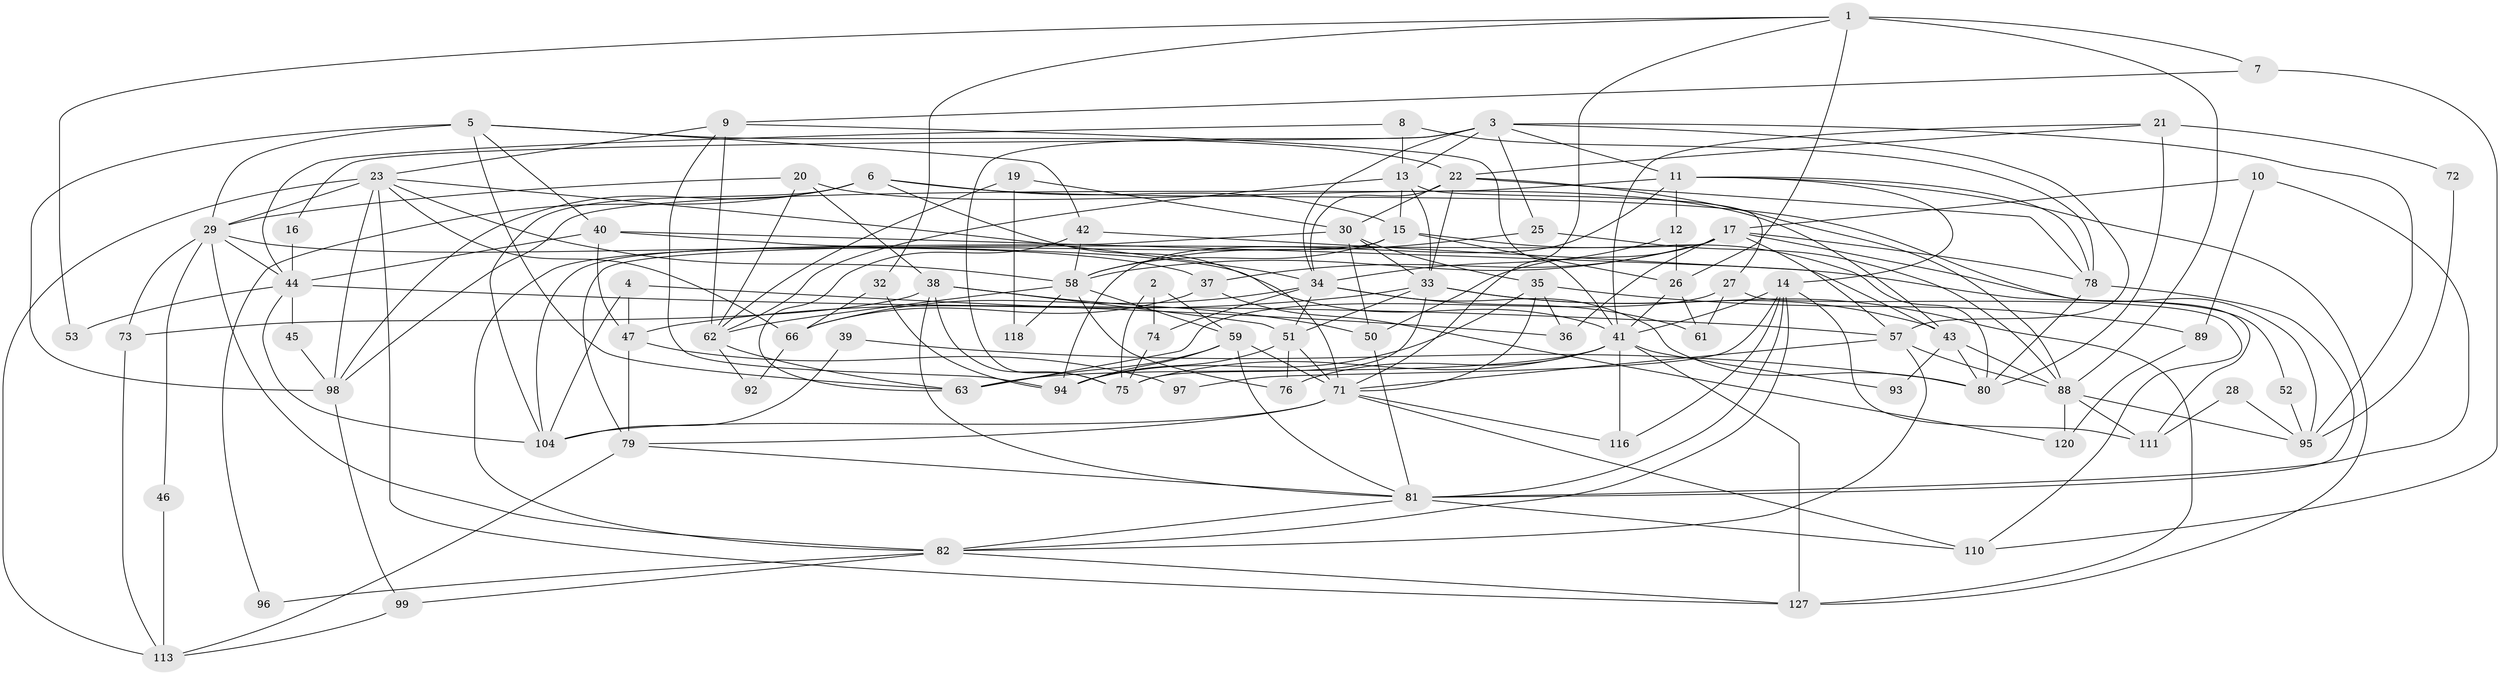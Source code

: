 // original degree distribution, {5: 0.16535433070866143, 3: 0.2283464566929134, 7: 0.03937007874015748, 2: 0.16535433070866143, 4: 0.2992125984251969, 6: 0.07874015748031496, 8: 0.007874015748031496, 10: 0.007874015748031496, 9: 0.007874015748031496}
// Generated by graph-tools (version 1.1) at 2025/11/02/27/25 16:11:18]
// undirected, 84 vertices, 206 edges
graph export_dot {
graph [start="1"]
  node [color=gray90,style=filled];
  1 [super="+49"];
  2;
  3 [super="+100"];
  4;
  5 [super="+70"];
  6 [super="+18"];
  7;
  8;
  9 [super="+56"];
  10;
  11 [super="+48"];
  12;
  13 [super="+54"];
  14 [super="+109"];
  15 [super="+55"];
  16;
  17 [super="+24"];
  19;
  20;
  21;
  22 [super="+117"];
  23 [super="+31"];
  25;
  26 [super="+68"];
  27 [super="+103"];
  28;
  29 [super="+67"];
  30 [super="+84"];
  32;
  33 [super="+77"];
  34 [super="+108"];
  35;
  36;
  37;
  38 [super="+87"];
  39;
  40;
  41 [super="+69"];
  42;
  43 [super="+86"];
  44 [super="+123"];
  45;
  46;
  47 [super="+60"];
  50 [super="+65"];
  51 [super="+107"];
  52;
  53 [super="+85"];
  57 [super="+101"];
  58 [super="+102"];
  59 [super="+105"];
  61;
  62 [super="+115"];
  63 [super="+64"];
  66 [super="+90"];
  71 [super="+121"];
  72;
  73;
  74;
  75 [super="+91"];
  76 [super="+124"];
  78 [super="+112"];
  79 [super="+119"];
  80 [super="+122"];
  81 [super="+83"];
  82 [super="+125"];
  88 [super="+126"];
  89;
  92;
  93;
  94 [super="+114"];
  95;
  96;
  97;
  98 [super="+106"];
  99;
  104;
  110;
  111;
  113;
  116;
  118;
  120;
  127;
  1 -- 71;
  1 -- 7;
  1 -- 26;
  1 -- 53;
  1 -- 32;
  1 -- 88;
  2 -- 59;
  2 -- 75;
  2 -- 74;
  3 -- 57;
  3 -- 34;
  3 -- 25;
  3 -- 75;
  3 -- 95;
  3 -- 16;
  3 -- 13;
  3 -- 11;
  4 -- 36;
  4 -- 104;
  4 -- 47;
  5 -- 63;
  5 -- 98;
  5 -- 22;
  5 -- 40;
  5 -- 42;
  5 -- 29;
  6 -- 104;
  6 -- 111;
  6 -- 15;
  6 -- 96;
  6 -- 71;
  6 -- 98;
  7 -- 9;
  7 -- 110;
  8 -- 13;
  8 -- 44;
  8 -- 78;
  9 -- 62;
  9 -- 41;
  9 -- 94;
  9 -- 23;
  10 -- 81;
  10 -- 89;
  10 -- 17;
  11 -- 127;
  11 -- 98;
  11 -- 12;
  11 -- 78;
  11 -- 94;
  11 -- 14;
  12 -- 26;
  12 -- 34;
  13 -- 27 [weight=2];
  13 -- 62;
  13 -- 33;
  13 -- 15;
  14 -- 41;
  14 -- 82;
  14 -- 111;
  14 -- 116;
  14 -- 81;
  14 -- 97;
  15 -- 26;
  15 -- 58;
  15 -- 104;
  15 -- 80;
  16 -- 44;
  17 -- 36;
  17 -- 37;
  17 -- 50;
  17 -- 95;
  17 -- 78;
  17 -- 58;
  17 -- 79;
  17 -- 57;
  19 -- 62;
  19 -- 118;
  19 -- 30;
  20 -- 43;
  20 -- 29;
  20 -- 62;
  20 -- 38;
  21 -- 80;
  21 -- 72;
  21 -- 22;
  21 -- 41;
  22 -- 30;
  22 -- 78;
  22 -- 33;
  22 -- 88;
  22 -- 34;
  23 -- 98;
  23 -- 127;
  23 -- 113;
  23 -- 66;
  23 -- 29;
  23 -- 58;
  23 -- 34;
  25 -- 88;
  25 -- 58;
  26 -- 61;
  26 -- 41;
  27 -- 61;
  27 -- 110;
  27 -- 63;
  28 -- 95;
  28 -- 111;
  29 -- 82;
  29 -- 37;
  29 -- 73;
  29 -- 44;
  29 -- 46;
  30 -- 35;
  30 -- 50;
  30 -- 33;
  30 -- 82;
  32 -- 94;
  32 -- 66;
  33 -- 51;
  33 -- 75;
  33 -- 43;
  33 -- 127;
  33 -- 47;
  34 -- 74;
  34 -- 66;
  34 -- 80;
  34 -- 51;
  34 -- 61;
  35 -- 71;
  35 -- 36;
  35 -- 89;
  35 -- 94;
  37 -- 120;
  37 -- 66;
  38 -- 81;
  38 -- 75;
  38 -- 73;
  38 -- 51;
  38 -- 50;
  39 -- 104;
  39 -- 80;
  40 -- 52;
  40 -- 44;
  40 -- 41;
  40 -- 47;
  41 -- 76;
  41 -- 116;
  41 -- 75;
  41 -- 127;
  41 -- 93;
  41 -- 63;
  42 -- 43;
  42 -- 58;
  42 -- 63;
  43 -- 88;
  43 -- 80;
  43 -- 93;
  44 -- 45;
  44 -- 53;
  44 -- 57;
  44 -- 104;
  45 -- 98;
  46 -- 113;
  47 -- 79;
  47 -- 97;
  50 -- 81;
  51 -- 71 [weight=2];
  51 -- 94;
  51 -- 76;
  52 -- 95;
  57 -- 88;
  57 -- 82;
  57 -- 71;
  58 -- 76;
  58 -- 118;
  58 -- 59;
  58 -- 62;
  59 -- 63;
  59 -- 71;
  59 -- 81;
  59 -- 94;
  62 -- 92;
  62 -- 63;
  66 -- 92;
  71 -- 116;
  71 -- 79;
  71 -- 104;
  71 -- 110;
  72 -- 95;
  73 -- 113;
  74 -- 75;
  78 -- 80;
  78 -- 81;
  79 -- 81;
  79 -- 113;
  81 -- 110;
  81 -- 82;
  82 -- 99;
  82 -- 96;
  82 -- 127;
  88 -- 120;
  88 -- 111;
  88 -- 95;
  89 -- 120;
  98 -- 99;
  99 -- 113;
}
